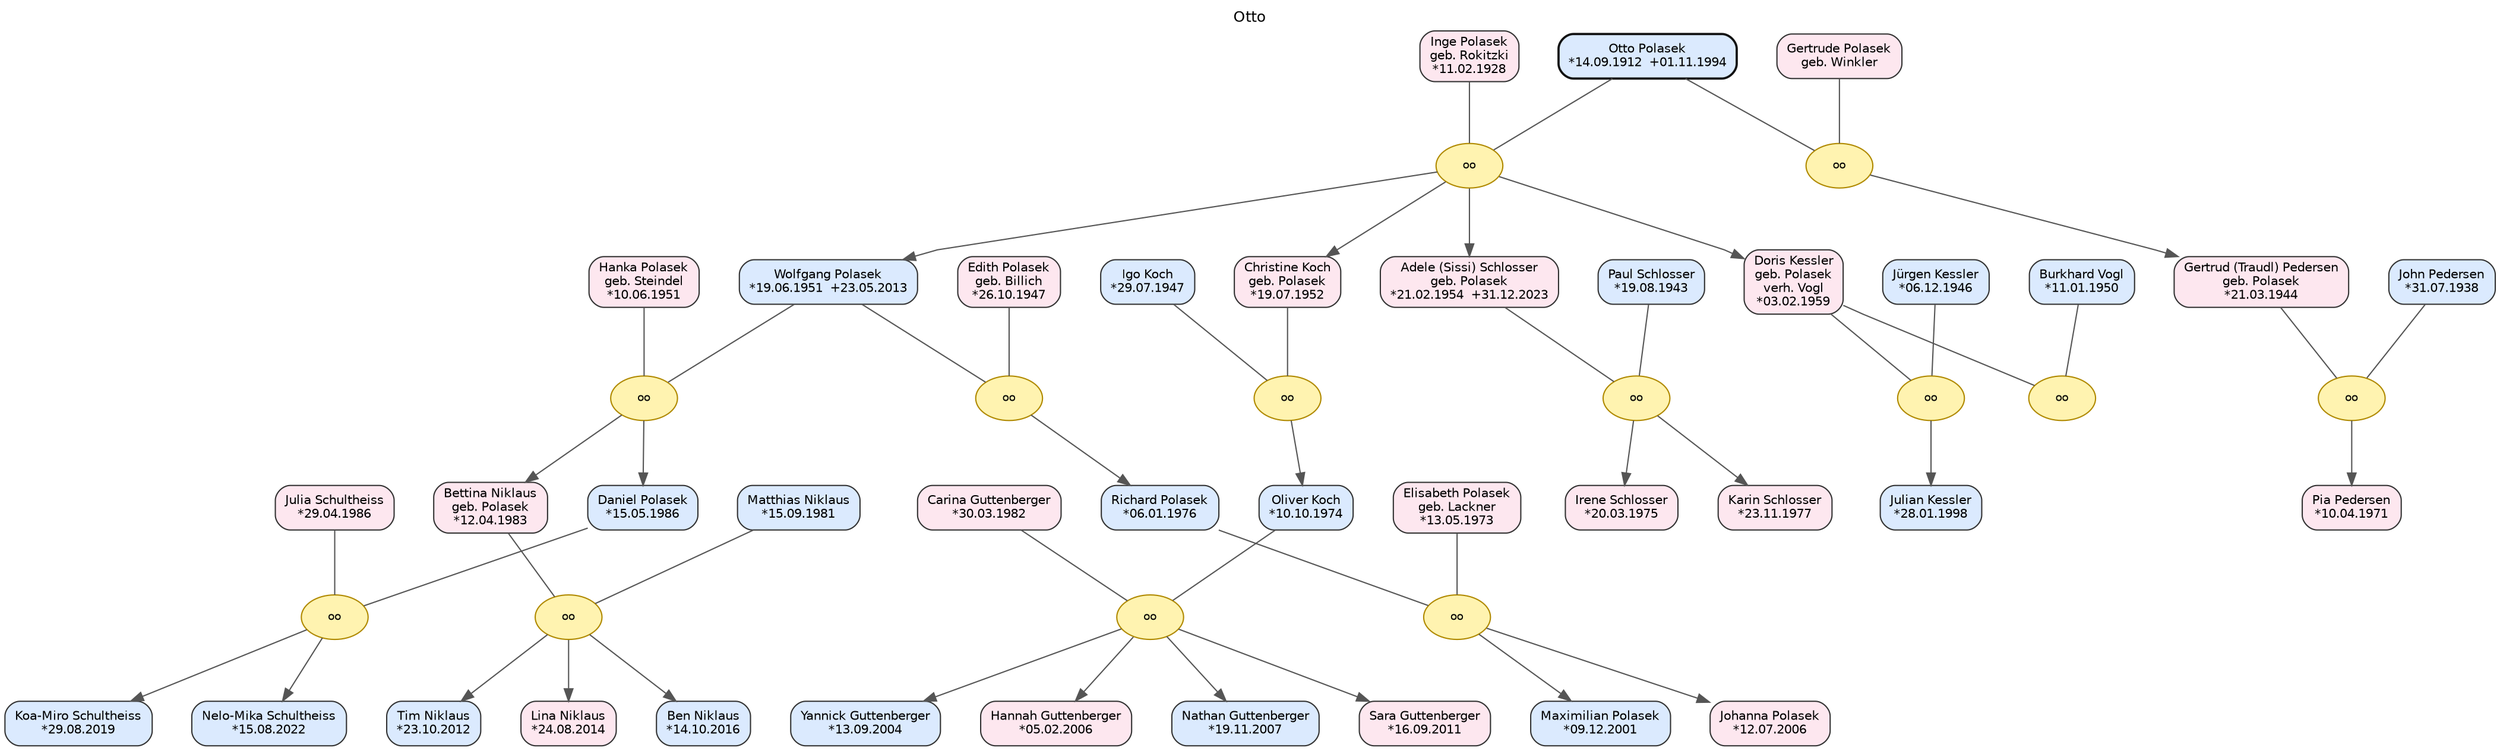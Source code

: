 // Otto
digraph {
	concentrate=false nodesep=0.45 overlap=false rankdir=TB ranksep=0.70 splines=polyline
	graph [fontname="DejaVu Sans" fontsize=12 label=Otto labelloc=t]
	node [color="#333333" fontname="DejaVu Sans" fontsize=10 shape=box style="rounded,filled"]
	edge [color="#555555" fontname="DejaVu Sans"]
	g3p04 [label="Carina Guttenberger
*30.03.1982" fillcolor="#fde7ef" id=P_g3p04]
	polS06 [label="Igo Koch
*29.07.1947" fillcolor="#dbeafe" id=P_polS06]
	pol24 [label="Karin Schlosser
*23.11.1977" fillcolor="#fde7ef" id=P_pol24]
	g2p09 [label="Johanna Polasek
*12.07.2006" fillcolor="#fde7ef" id=P_g2p09]
	g3p07 [label="Nathan Guttenberger
*19.11.2007" fillcolor="#dbeafe" id=P_g3p07]
	pol23 [label="Irene Schlosser
*20.03.1975" fillcolor="#fde7ef" id=P_pol23]
	polS05 [label="Hanka Polasek
geb. Steindel
*10.06.1951" fillcolor="#fde7ef" id=P_polS05]
	pol19 [label="Richard Polasek
*06.01.1976" fillcolor="#dbeafe" id=P_pol19]
	pol11 [label="Otto Polasek
*14.09.1912  +01.11.1994" color="#111111" fillcolor="#dbeafe" id=P_pol11 penwidth=1.8]
	g2p08 [label="Maximilian Polasek
*09.12.2001" fillcolor="#dbeafe" id=P_g2p08]
	pol14 [label="Gertrud (Traudl) Pedersen
geb. Polasek
*21.03.1944" fillcolor="#fde7ef" id=P_pol14]
	g2p13 [label="Ben Niklaus
*14.10.2016" fillcolor="#dbeafe" id=P_g2p13]
	pol21 [label="Daniel Polasek
*15.05.1986" fillcolor="#dbeafe" id=P_pol21]
	g2p11 [label="Tim Niklaus
*23.10.2012" fillcolor="#dbeafe" id=P_g2p11]
	g2p07 [label="Elisabeth Polasek
geb. Lackner
*13.05.1973" fillcolor="#fde7ef" id=P_g2p07]
	ped01 [label="John Pedersen
*31.07.1938" fillcolor="#dbeafe" id=P_ped01]
	polS03 [label="Inge Polasek
geb. Rokitzki
*11.02.1928" fillcolor="#fde7ef" id=P_polS03]
	g3p06 [label="Hannah Guttenberger
*05.02.2006" fillcolor="#fde7ef" id=P_g3p06]
	pol25 [label="Julian Kessler
*28.01.1998" fillcolor="#dbeafe" id=P_pol25]
	pol20 [label="Bettina Niklaus
geb. Polasek
*12.04.1983" fillcolor="#fde7ef" id=P_pol20]
	g2p10 [label="Matthias Niklaus
*15.09.1981" fillcolor="#dbeafe" id=P_g2p10]
	g2p16 [label="Nelo-Mika Schultheiss
*15.08.2022" fillcolor="#dbeafe" id=P_g2p16]
	polS08 [label="Burkhard Vogl
*11.01.1950" fillcolor="#dbeafe" id=P_polS08]
	polS09 [label="Jürgen Kessler
*06.12.1946" fillcolor="#dbeafe" id=P_polS09]
	g2p14 [label="Julia Schultheiss
*29.04.1986" fillcolor="#fde7ef" id=P_g2p14]
	ped02 [label="Pia Pedersen
*10.04.1971" fillcolor="#fde7ef" id=P_ped02]
	g2p12 [label="Lina Niklaus
*24.08.2014" fillcolor="#fde7ef" id=P_g2p12]
	pol18 [label="Doris Kessler
geb. Polasek
verh. Vogl
*03.02.1959" fillcolor="#fde7ef" id=P_pol18]
	pol17 [label="Adele (Sissi) Schlosser
geb. Polasek
*21.02.1954  +31.12.2023" fillcolor="#fde7ef" id=P_pol17]
	g3p05 [label="Yannick Guttenberger
*13.09.2004" fillcolor="#dbeafe" id=P_g3p05]
	polS04 [label="Edith Polasek
geb. Billich
*26.10.1947" fillcolor="#fde7ef" id=P_polS04]
	g3p08 [label="Sara Guttenberger
*16.09.2011" fillcolor="#fde7ef" id=P_g3p08]
	pol15 [label="Wolfgang Polasek
*19.06.1951  +23.05.2013" fillcolor="#dbeafe" id=P_pol15]
	polS02 [label="Gertrude Polasek
geb. Winkler" fillcolor="#fde7ef" id=P_polS02]
	g2p15 [label="Koa-Miro Schultheiss
*29.08.2019" fillcolor="#dbeafe" id=P_g2p15]
	pol22 [label="Oliver Koch
*10.10.1974" fillcolor="#dbeafe" id=P_pol22]
	pol16 [label="Christine Koch
geb. Polasek
*19.07.1952" fillcolor="#fde7ef" id=P_pol16]
	polS07 [label="Paul Schlosser
*19.08.1943" fillcolor="#dbeafe" id=P_polS07]
	M_polF5 [label=oo color="#b08900" fillcolor="#fff3b0" fontsize=9 id=M_polF5 shape=ellipse style=filled]
	subgraph rank_polF5 {
		rank=same
		pol15
		polS05
	}
	pol15 -> polS05 [constraint=true minlen=0 style=invis weight=3600]
	pol15 -> M_polF5 [dir=none minlen=1 weight=60]
	polS05 -> M_polF5 [dir=none minlen=1 weight=60]
	subgraph kids_polF5 {
		rank=same
		pol20
		pol21
	}
	M_polF5 -> pol20
	M_polF5 -> pol21
	pol20 -> pol21 [constraint=true minlen=0 style=invis weight=1400]
	subgraph pair_pol20 {
		rank=same
		pol20
		g2p10
	}
	g2p10 -> pol20 [constraint=true minlen=0 style=invis weight=2600]
	pol20 -> pol21 [constraint=true minlen=0 style=invis weight=2000]
	subgraph pair_pol21 {
		rank=same
		pol21
		g2p14
	}
	pol21 -> g2p14 [constraint=true minlen=0 style=invis weight=2600]
	M_polF3 [label=oo color="#b08900" fillcolor="#fff3b0" fontsize=9 id=M_polF3 shape=ellipse style=filled]
	subgraph rank_polF3 {
		rank=same
		pol11
		polS03
	}
	pol11 -> polS03 [constraint=true minlen=0 style=invis weight=3600]
	pol11 -> M_polF3 [dir=none minlen=1 weight=60]
	polS03 -> M_polF3 [dir=none minlen=1 weight=60]
	subgraph kids_polF3 {
		rank=same
		pol15
		pol16
		pol17
		pol18
	}
	M_polF3 -> pol15
	M_polF3 -> pol16
	M_polF3 -> pol17
	M_polF3 -> pol18
	pol15 -> pol16 [constraint=true minlen=0 style=invis weight=1400]
	pol16 -> pol17 [constraint=true minlen=0 style=invis weight=1400]
	pol17 -> pol18 [constraint=true minlen=0 style=invis weight=1400]
	subgraph pair_pol15 {
		rank=same
		pol15
		polS04
	}
	pol15 -> polS04 [constraint=true minlen=0 style=invis weight=2600]
	polS04 -> pol16 [constraint=true minlen=0 style=invis weight=2000]
	subgraph pair_pol16 {
		rank=same
		pol16
		polS06
	}
	polS06 -> pol16 [constraint=true minlen=0 style=invis weight=2600]
	pol16 -> pol17 [constraint=true minlen=0 style=invis weight=2000]
	subgraph pair_pol17 {
		rank=same
		pol17
		polS07
	}
	polS07 -> pol17 [constraint=true minlen=0 style=invis weight=2600]
	pol17 -> pol18 [constraint=true minlen=0 style=invis weight=2000]
	subgraph pair_pol18 {
		rank=same
		pol18
		polS08
	}
	polS08 -> pol18 [constraint=true minlen=0 style=invis weight=2600]
	M_g2F5 [label=oo color="#b08900" fillcolor="#fff3b0" fontsize=9 id=M_g2F5 shape=ellipse style=filled]
	subgraph rank_g2F5 {
		rank=same
		pol21
		g2p14
	}
	pol21 -> g2p14 [constraint=true minlen=0 style=invis weight=3600]
	pol21 -> M_g2F5 [dir=none minlen=1 weight=60]
	g2p14 -> M_g2F5 [dir=none minlen=1 weight=60]
	subgraph kids_g2F5 {
		rank=same
		g2p15
		g2p16
	}
	M_g2F5 -> g2p15
	M_g2F5 -> g2p16
	g2p15 -> g2p16 [constraint=true minlen=0 style=invis weight=1400]
	M_polF2 [label=oo color="#b08900" fillcolor="#fff3b0" fontsize=9 id=M_polF2 shape=ellipse style=filled]
	subgraph rank_polF2 {
		rank=same
		pol11
		polS02
	}
	pol11 -> polS02 [constraint=true minlen=0 style=invis weight=3600]
	pol11 -> M_polF2 [dir=none minlen=1 weight=60]
	polS02 -> M_polF2 [dir=none minlen=1 weight=60]
	subgraph kids_polF2 {
		rank=same
		pol14
	}
	M_polF2 -> pol14
	subgraph pair_pol14 {
		rank=same
		pol14
		ped01
	}
	ped01 -> pol14 [constraint=true minlen=0 style=invis weight=2600]
	M_g3F2 [label=oo color="#b08900" fillcolor="#fff3b0" fontsize=9 id=M_g3F2 shape=ellipse style=filled]
	subgraph rank_g3F2 {
		rank=same
		pol22
		g3p04
	}
	pol22 -> g3p04 [constraint=true minlen=0 style=invis weight=3600]
	pol22 -> M_g3F2 [dir=none minlen=1 weight=60]
	g3p04 -> M_g3F2 [dir=none minlen=1 weight=60]
	subgraph kids_g3F2 {
		rank=same
		g3p05
		g3p06
		g3p07
		g3p08
	}
	M_g3F2 -> g3p05
	M_g3F2 -> g3p06
	M_g3F2 -> g3p07
	M_g3F2 -> g3p08
	g3p05 -> g3p06 [constraint=true minlen=0 style=invis weight=1400]
	g3p06 -> g3p07 [constraint=true minlen=0 style=invis weight=1400]
	g3p07 -> g3p08 [constraint=true minlen=0 style=invis weight=1400]
	M_pedF1 [label=oo color="#b08900" fillcolor="#fff3b0" fontsize=9 id=M_pedF1 shape=ellipse style=filled]
	subgraph rank_pedF1 {
		rank=same
		ped01
		pol14
	}
	ped01 -> pol14 [constraint=true minlen=0 style=invis weight=3600]
	ped01 -> M_pedF1 [dir=none minlen=1 weight=60]
	pol14 -> M_pedF1 [dir=none minlen=1 weight=60]
	subgraph kids_pedF1 {
		rank=same
		ped02
	}
	M_pedF1 -> ped02
	M_g2F3 [label=oo color="#b08900" fillcolor="#fff3b0" fontsize=9 id=M_g2F3 shape=ellipse style=filled]
	subgraph rank_g2F3 {
		rank=same
		pol19
		g2p07
	}
	pol19 -> g2p07 [constraint=true minlen=0 style=invis weight=3600]
	pol19 -> M_g2F3 [dir=none minlen=1 weight=60]
	g2p07 -> M_g2F3 [dir=none minlen=1 weight=60]
	subgraph kids_g2F3 {
		rank=same
		g2p08
		g2p09
	}
	M_g2F3 -> g2p08
	M_g2F3 -> g2p09
	g2p08 -> g2p09 [constraint=true minlen=0 style=invis weight=1400]
	M_polF8 [label=oo color="#b08900" fillcolor="#fff3b0" fontsize=9 id=M_polF8 shape=ellipse style=filled]
	subgraph rank_polF8 {
		rank=same
		polS08
		pol18
	}
	polS08 -> pol18 [constraint=true minlen=0 style=invis weight=3600]
	polS08 -> M_polF8 [dir=none minlen=1 weight=60]
	pol18 -> M_polF8 [dir=none minlen=1 weight=60]
	M_g2F4 [label=oo color="#b08900" fillcolor="#fff3b0" fontsize=9 id=M_g2F4 shape=ellipse style=filled]
	subgraph rank_g2F4 {
		rank=same
		g2p10
		pol20
	}
	g2p10 -> pol20 [constraint=true minlen=0 style=invis weight=3600]
	g2p10 -> M_g2F4 [dir=none minlen=1 weight=60]
	pol20 -> M_g2F4 [dir=none minlen=1 weight=60]
	subgraph kids_g2F4 {
		rank=same
		g2p11
		g2p12
		g2p13
	}
	M_g2F4 -> g2p11
	M_g2F4 -> g2p12
	M_g2F4 -> g2p13
	g2p11 -> g2p12 [constraint=true minlen=0 style=invis weight=1400]
	g2p12 -> g2p13 [constraint=true minlen=0 style=invis weight=1400]
	M_polF4 [label=oo color="#b08900" fillcolor="#fff3b0" fontsize=9 id=M_polF4 shape=ellipse style=filled]
	subgraph rank_polF4 {
		rank=same
		pol15
		polS04
	}
	pol15 -> polS04 [constraint=true minlen=0 style=invis weight=3600]
	pol15 -> M_polF4 [dir=none minlen=1 weight=60]
	polS04 -> M_polF4 [dir=none minlen=1 weight=60]
	subgraph kids_polF4 {
		rank=same
		pol19
	}
	M_polF4 -> pol19
	subgraph pair_pol19 {
		rank=same
		pol19
		g2p07
	}
	pol19 -> g2p07 [constraint=true minlen=0 style=invis weight=2600]
	M_polF9 [label=oo color="#b08900" fillcolor="#fff3b0" fontsize=9 id=M_polF9 shape=ellipse style=filled]
	subgraph rank_polF9 {
		rank=same
		polS09
		pol18
	}
	polS09 -> pol18 [constraint=true minlen=0 style=invis weight=3600]
	polS09 -> M_polF9 [dir=none minlen=1 weight=60]
	pol18 -> M_polF9 [dir=none minlen=1 weight=60]
	subgraph kids_polF9 {
		rank=same
		pol25
	}
	M_polF9 -> pol25
	M_polF7 [label=oo color="#b08900" fillcolor="#fff3b0" fontsize=9 id=M_polF7 shape=ellipse style=filled]
	subgraph rank_polF7 {
		rank=same
		polS07
		pol17
	}
	polS07 -> pol17 [constraint=true minlen=0 style=invis weight=3600]
	polS07 -> M_polF7 [dir=none minlen=1 weight=60]
	pol17 -> M_polF7 [dir=none minlen=1 weight=60]
	subgraph kids_polF7 {
		rank=same
		pol23
		pol24
	}
	M_polF7 -> pol23
	M_polF7 -> pol24
	pol23 -> pol24 [constraint=true minlen=0 style=invis weight=1400]
	M_polF6 [label=oo color="#b08900" fillcolor="#fff3b0" fontsize=9 id=M_polF6 shape=ellipse style=filled]
	subgraph rank_polF6 {
		rank=same
		polS06
		pol16
	}
	polS06 -> pol16 [constraint=true minlen=0 style=invis weight=3600]
	polS06 -> M_polF6 [dir=none minlen=1 weight=60]
	pol16 -> M_polF6 [dir=none minlen=1 weight=60]
	subgraph kids_polF6 {
		rank=same
		pol22
	}
	M_polF6 -> pol22
	subgraph pair_pol22 {
		rank=same
		pol22
		g3p04
	}
	pol22 -> g3p04 [constraint=true minlen=0 style=invis weight=2600]
	subgraph gen_0 {
		rank=same
		pol11
		polS02
		polS03
	}
	subgraph gen_1 {
		rank=same
		pol14
		pol15
		pol16
		pol17
		pol18
		ped01
		polS04
		polS05
		polS06
		polS07
		polS08
		polS09
	}
	subgraph gen_2 {
		rank=same
		ped02
		pol19
		pol20
		pol21
		pol22
		pol23
		pol24
		pol25
		g2p07
		g2p10
		g2p14
		g3p04
	}
	subgraph gen_3 {
		rank=same
		g2p08
		g2p09
		g2p11
		g2p12
		g2p13
		g2p15
		g2p16
		g3p05
		g3p06
		g3p07
		g3p08
	}
	pol11 -> polS02 [constraint=true minlen=0 style=invis weight=1800]
	pol11 -> polS03 [constraint=true minlen=0 style=invis weight=1800]
	polS02 -> pol11 [constraint=true minlen=0 style=invis weight=1800]
	polS03 -> pol11 [constraint=true minlen=0 style=invis weight=1800]
	pol15 -> polS04 [constraint=true minlen=0 style=invis weight=1800]
	pol15 -> polS05 [constraint=true minlen=0 style=invis weight=1800]
	polS04 -> pol15 [constraint=true minlen=0 style=invis weight=1800]
	polS05 -> pol15 [constraint=true minlen=0 style=invis weight=1800]
	polS06 -> pol16 [constraint=true minlen=0 style=invis weight=1800]
	pol16 -> polS06 [constraint=true minlen=0 style=invis weight=1800]
	polS07 -> pol17 [constraint=true minlen=0 style=invis weight=1800]
	pol17 -> polS07 [constraint=true minlen=0 style=invis weight=1800]
	polS08 -> pol18 [constraint=true minlen=0 style=invis weight=1800]
	pol18 -> polS08 [constraint=true minlen=0 style=invis weight=1800]
	pol18 -> polS09 [constraint=true minlen=0 style=invis weight=1800]
	polS09 -> pol18 [constraint=true minlen=0 style=invis weight=1800]
	ped01 -> pol14 [constraint=true minlen=0 style=invis weight=1800]
	pol14 -> ped01 [constraint=true minlen=0 style=invis weight=1800]
	pol19 -> g2p07 [constraint=true minlen=0 style=invis weight=1800]
	g2p07 -> pol19 [constraint=true minlen=0 style=invis weight=1800]
	g2p10 -> pol20 [constraint=true minlen=0 style=invis weight=1800]
	pol20 -> g2p10 [constraint=true minlen=0 style=invis weight=1800]
	pol21 -> g2p14 [constraint=true minlen=0 style=invis weight=1800]
	g2p14 -> pol21 [constraint=true minlen=0 style=invis weight=1800]
	pol22 -> g3p04 [constraint=true minlen=0 style=invis weight=1800]
	g3p04 -> pol22 [constraint=true minlen=0 style=invis weight=1800]
}
